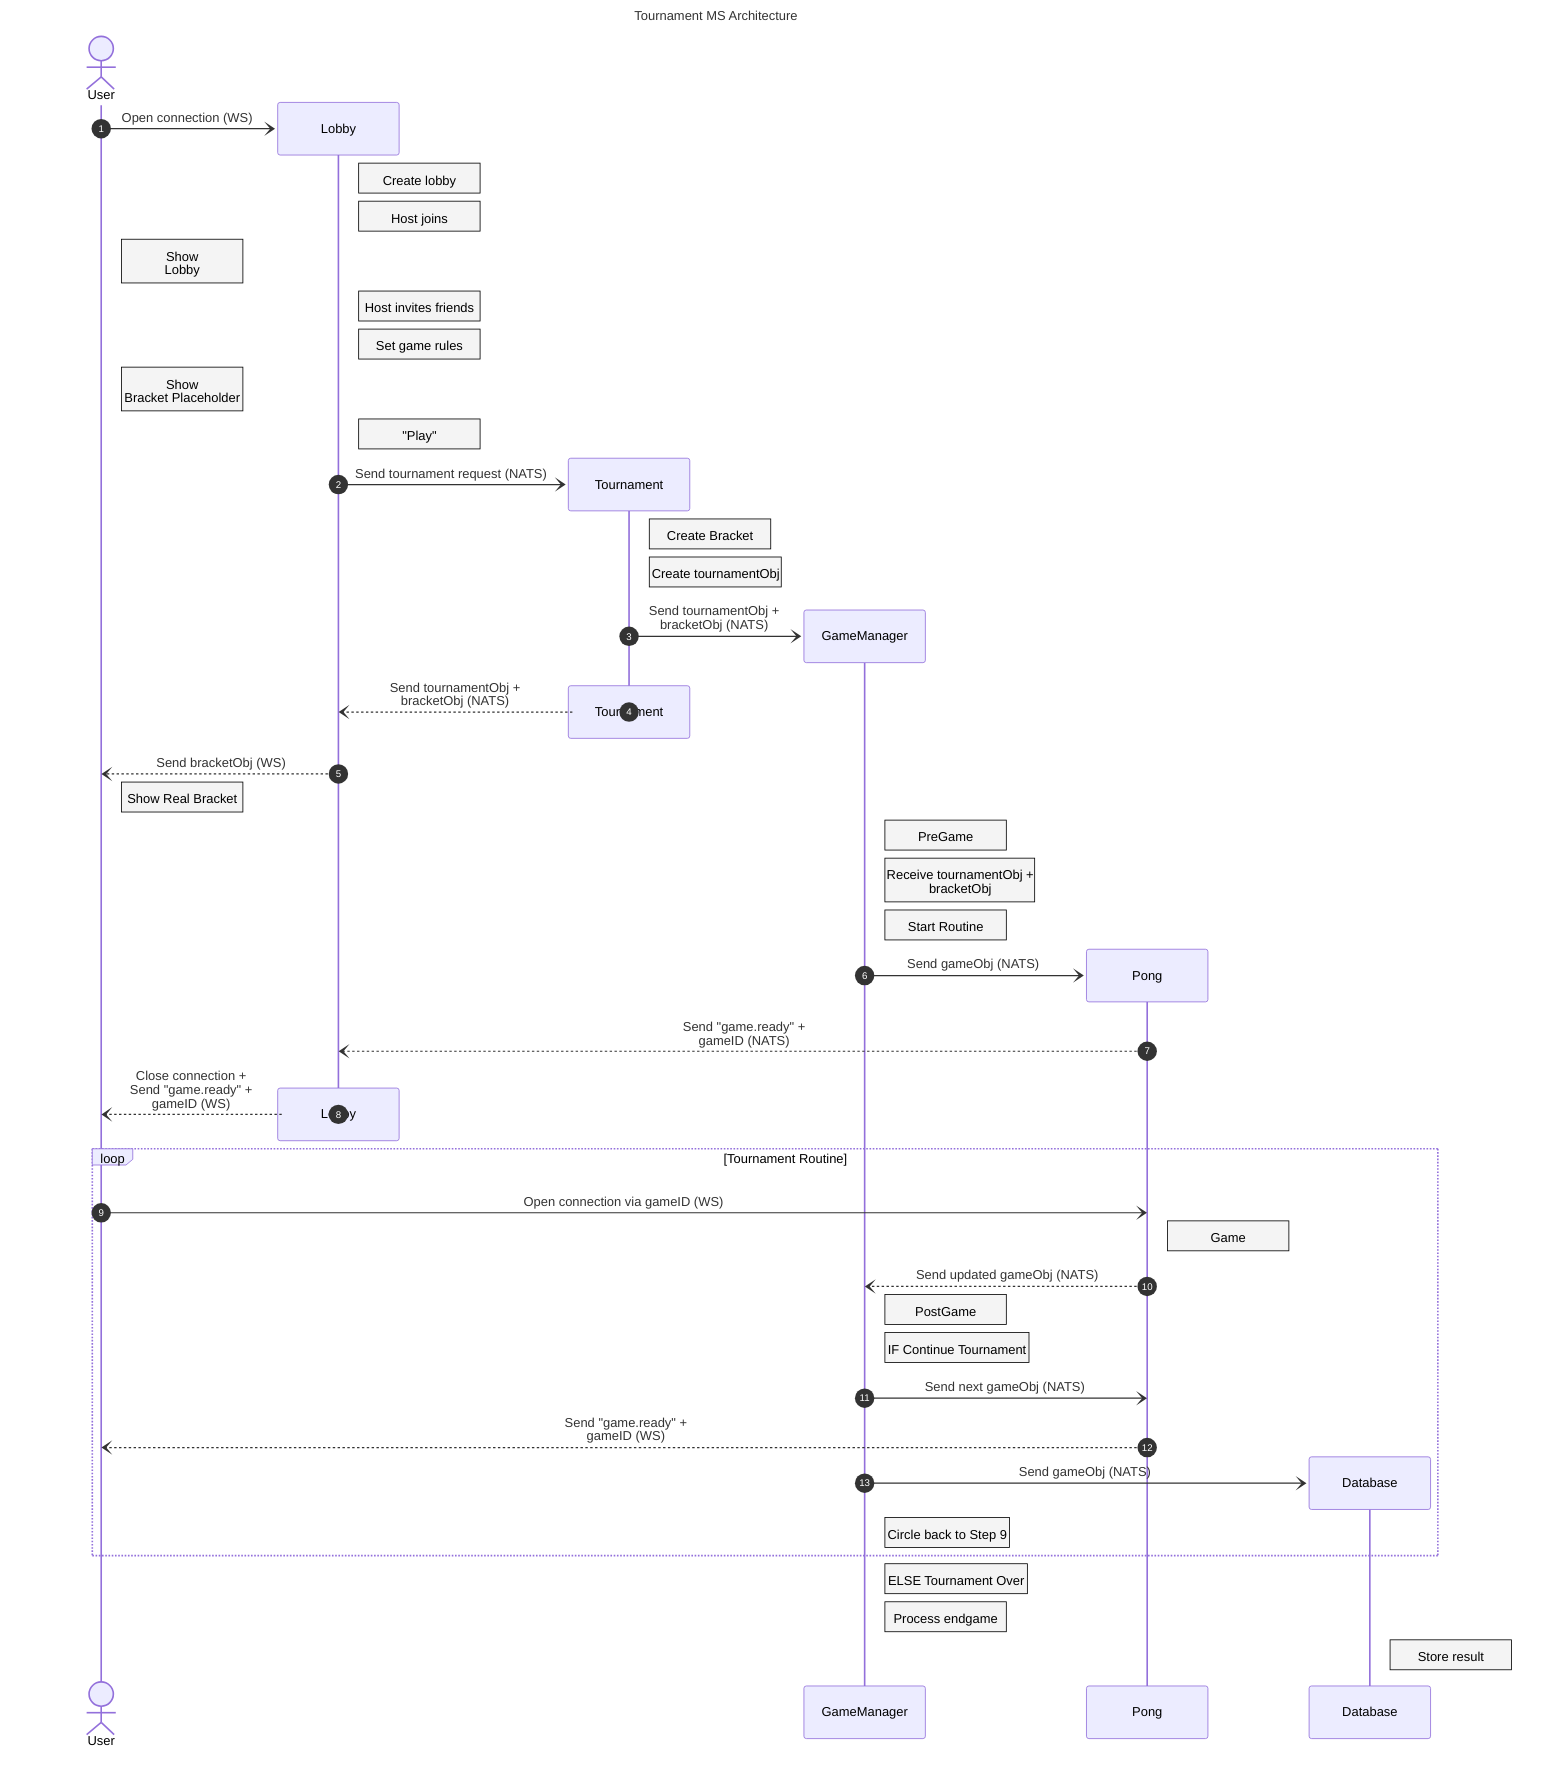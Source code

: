 %%{init:{"themeVariables": {
    "noteBkgColor":"#f4f4f4", 
    "noteTextColor":"black",
    "noteBorderColor":"#000",
    "fontFamily":"Arial"
  }
}}%%
sequenceDiagram
    title Tournament MS Architecture
    autonumber

    create actor U as User
    create participant L as Lobby
    U-)L: Open connection (WS)
    Note right of L: Create lobby
    Note right of L: Host joins
    Note right of U: Show <br/>Lobby
    Note right of L: Host invites friends
    Note right of L: Set game rules
    Note right of U: Show <br/>Bracket Placeholder
    Note right of L: "Play"

    create participant T as Tournament
    L-)T: Send tournament request (NATS)
    Note right of T: Create Bracket
    Note right of T: Create tournamentObj 

    create participant GM as GameManager
    T-)GM: Send tournamentObj +<br/> bracketObj (NATS)
    destroy T
    T--)L: Send  tournamentObj +<br/> bracketObj (NATS)
    L--)U: Send bracketObj (WS)
    Note right of U: Show Real Bracket
    Note right of GM: PreGame
    Note right of GM: Receive tournamentObj +<br/> bracketObj
    Note right of GM: Start Routine
    %% Note right of GM: Pre: Organise tournament (match order)
    
      
      create participant P as Pong
      GM-)P: Send gameObj (NATS)
      P--)L: Send "game.ready" +<br/> gameID (NATS)
      destroy L
      L--)U: Close connection +<br/> Send "game.ready" +<br/> gameID (WS)
    loop Tournament Routine
      U-)P: Open connection via gameID (WS)
      Note right of P: Game
      P--)GM: Send updated gameObj (NATS)
      Note right of GM: PostGame
      Note right of GM: IF Continue Tournament
      GM-)P: Send next gameObj (NATS)
      P--)U: Send "game.ready" +<br/> gameID (WS)

      create participant DB as Database
      GM-)DB: Send gameObj (NATS)
      Note right of GM: Circle back to Step 9
    end
      Note right of GM: ELSE Tournament Over
      Note right of GM: Process endgame
      Note right of DB: Store result